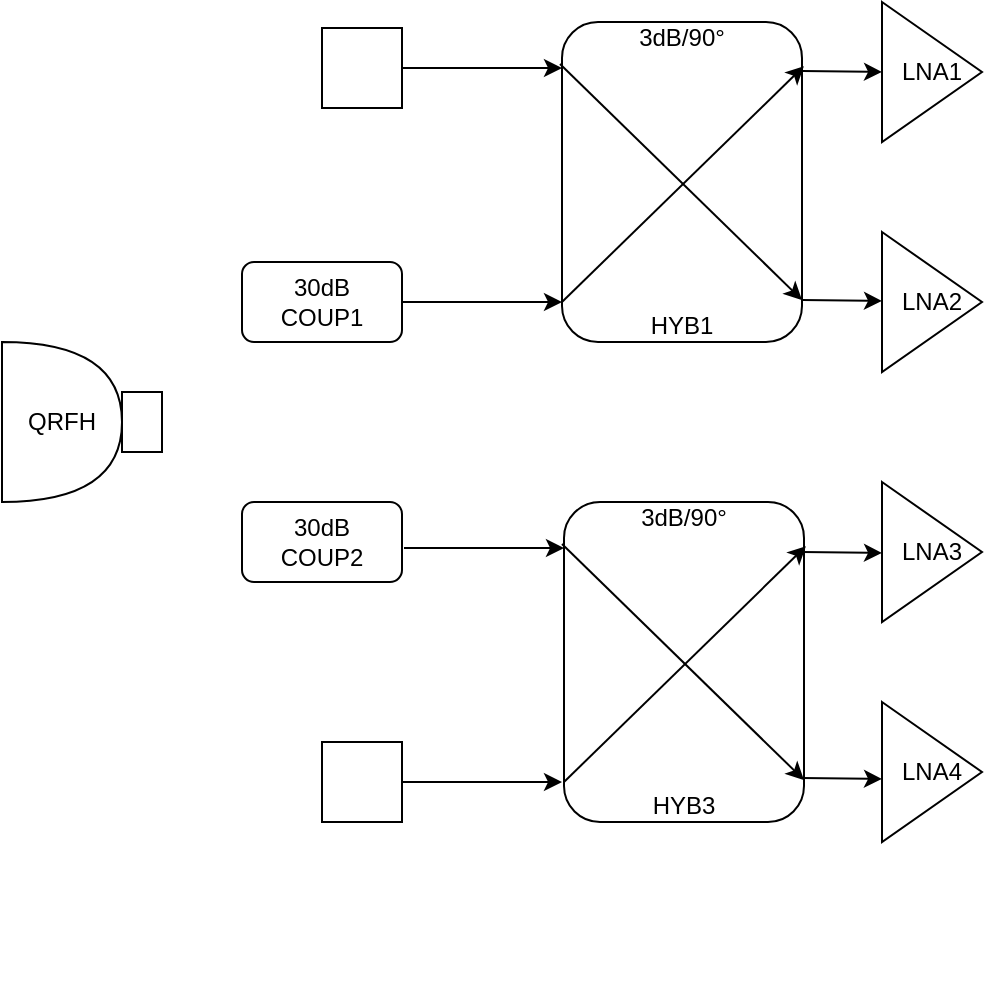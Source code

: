 <mxfile version="28.0.7">
  <diagram name="Page-1" id="Jq4tSQCVa22QwpAOoAls">
    <mxGraphModel dx="1167" dy="2202" grid="1" gridSize="10" guides="1" tooltips="1" connect="1" arrows="1" fold="1" page="1" pageScale="1" pageWidth="850" pageHeight="1100" math="0" shadow="0">
      <root>
        <mxCell id="0" />
        <mxCell id="1" parent="0" />
        <mxCell id="FtJ7jgvAOBFfqyXA7BLP-1" value="QRFH" style="shape=or;whiteSpace=wrap;html=1;labelBackgroundColor=none;" parent="1" vertex="1">
          <mxGeometry x="40" y="40" width="60" height="80" as="geometry" />
        </mxCell>
        <mxCell id="ibTrrnINJxvm1ji_7hqM-2" value="&lt;div&gt;30dB&lt;/div&gt;&lt;div&gt;COUP2&lt;/div&gt;" style="rounded=1;whiteSpace=wrap;html=1;fontFamily=Helvetica;labelBackgroundColor=none;" vertex="1" parent="1">
          <mxGeometry x="160" y="120" width="80" height="40" as="geometry" />
        </mxCell>
        <mxCell id="ibTrrnINJxvm1ji_7hqM-3" value="&lt;div&gt;30dB&lt;/div&gt;&lt;div&gt;COUP1&lt;/div&gt;" style="rounded=1;whiteSpace=wrap;html=1;labelBackgroundColor=none;" vertex="1" parent="1">
          <mxGeometry x="160" width="80" height="40" as="geometry" />
        </mxCell>
        <mxCell id="ibTrrnINJxvm1ji_7hqM-5" value="" style="rounded=0;whiteSpace=wrap;html=1;labelBackgroundColor=none;" vertex="1" parent="1">
          <mxGeometry x="100" y="65" width="20" height="30" as="geometry" />
        </mxCell>
        <mxCell id="ibTrrnINJxvm1ji_7hqM-8" value="&lt;div&gt;3dB/90°&lt;/div&gt;&lt;div&gt;&lt;br&gt;&lt;/div&gt;&lt;div&gt;&lt;br&gt;&lt;/div&gt;&lt;div&gt;&lt;br&gt;&lt;/div&gt;&lt;div&gt;&lt;br&gt;&lt;/div&gt;&lt;div&gt;&lt;br&gt;&lt;/div&gt;&lt;div&gt;&lt;br&gt;&lt;/div&gt;&lt;div&gt;&lt;br&gt;&lt;/div&gt;&lt;div&gt;&lt;br&gt;&lt;/div&gt;&lt;div&gt;&lt;br&gt;&lt;/div&gt;&lt;div&gt;HYB1&lt;/div&gt;" style="rounded=1;whiteSpace=wrap;html=1;labelBackgroundColor=none;" vertex="1" parent="1">
          <mxGeometry x="320" y="-120" width="120" height="160" as="geometry" />
        </mxCell>
        <mxCell id="ibTrrnINJxvm1ji_7hqM-19" value="&lt;div&gt;LNA1&lt;/div&gt;" style="triangle;whiteSpace=wrap;html=1;labelBackgroundColor=none;" vertex="1" parent="1">
          <mxGeometry x="480" y="-130" width="50" height="70" as="geometry" />
        </mxCell>
        <mxCell id="ibTrrnINJxvm1ji_7hqM-20" value="&lt;div&gt;LNA2&lt;/div&gt;" style="triangle;whiteSpace=wrap;html=1;labelBackgroundColor=none;" vertex="1" parent="1">
          <mxGeometry x="480" y="-15" width="50" height="70" as="geometry" />
        </mxCell>
        <mxCell id="ibTrrnINJxvm1ji_7hqM-23" value="&lt;div&gt;LNA3&lt;/div&gt;" style="triangle;whiteSpace=wrap;html=1;labelBackgroundColor=none;" vertex="1" parent="1">
          <mxGeometry x="480" y="110" width="50" height="70" as="geometry" />
        </mxCell>
        <mxCell id="ibTrrnINJxvm1ji_7hqM-24" value="&lt;div&gt;LNA4&lt;/div&gt;" style="triangle;whiteSpace=wrap;html=1;labelBackgroundColor=none;" vertex="1" parent="1">
          <mxGeometry x="480" y="220" width="50" height="70" as="geometry" />
        </mxCell>
        <mxCell id="ibTrrnINJxvm1ji_7hqM-30" value="" style="endArrow=none;html=1;rounded=0;" edge="1" parent="1">
          <mxGeometry width="50" height="50" relative="1" as="geometry">
            <mxPoint x="380" y="370" as="sourcePoint" />
            <mxPoint x="380" y="370" as="targetPoint" />
          </mxGeometry>
        </mxCell>
        <mxCell id="ibTrrnINJxvm1ji_7hqM-34" style="edgeStyle=orthogonalEdgeStyle;rounded=0;orthogonalLoop=1;jettySize=auto;html=1;exitX=1;exitY=0.5;exitDx=0;exitDy=0;" edge="1" parent="1" source="ibTrrnINJxvm1ji_7hqM-3" target="ibTrrnINJxvm1ji_7hqM-8">
          <mxGeometry relative="1" as="geometry">
            <Array as="points">
              <mxPoint x="310" y="20" />
              <mxPoint x="310" y="20" />
            </Array>
          </mxGeometry>
        </mxCell>
        <mxCell id="ibTrrnINJxvm1ji_7hqM-36" value="" style="endArrow=none;html=1;rounded=0;" edge="1" parent="1" target="ibTrrnINJxvm1ji_7hqM-8">
          <mxGeometry width="50" height="50" relative="1" as="geometry">
            <mxPoint x="320" y="20" as="sourcePoint" />
            <mxPoint x="370" y="-30" as="targetPoint" />
          </mxGeometry>
        </mxCell>
        <mxCell id="ibTrrnINJxvm1ji_7hqM-38" value="" style="endArrow=classic;html=1;rounded=0;" edge="1" parent="1" target="ibTrrnINJxvm1ji_7hqM-8">
          <mxGeometry width="50" height="50" relative="1" as="geometry">
            <mxPoint x="320" y="20" as="sourcePoint" />
            <mxPoint x="370" y="-30" as="targetPoint" />
          </mxGeometry>
        </mxCell>
        <mxCell id="ibTrrnINJxvm1ji_7hqM-39" value="" style="endArrow=classic;html=1;rounded=0;entryX=1.008;entryY=0.138;entryDx=0;entryDy=0;entryPerimeter=0;" edge="1" parent="1" target="ibTrrnINJxvm1ji_7hqM-8">
          <mxGeometry width="50" height="50" relative="1" as="geometry">
            <mxPoint x="320" y="20" as="sourcePoint" />
            <mxPoint x="510" y="-170" as="targetPoint" />
          </mxGeometry>
        </mxCell>
        <mxCell id="ibTrrnINJxvm1ji_7hqM-40" value="" style="endArrow=classic;html=1;rounded=0;" edge="1" parent="1">
          <mxGeometry width="50" height="50" relative="1" as="geometry">
            <mxPoint x="440" y="-95.5" as="sourcePoint" />
            <mxPoint x="480" y="-95" as="targetPoint" />
          </mxGeometry>
        </mxCell>
        <mxCell id="ibTrrnINJxvm1ji_7hqM-41" value="" style="endArrow=classic;html=1;rounded=0;entryX=1.008;entryY=0.138;entryDx=0;entryDy=0;entryPerimeter=0;" edge="1" parent="1">
          <mxGeometry width="50" height="50" relative="1" as="geometry">
            <mxPoint x="319" y="-99" as="sourcePoint" />
            <mxPoint x="440" y="19" as="targetPoint" />
          </mxGeometry>
        </mxCell>
        <mxCell id="ibTrrnINJxvm1ji_7hqM-42" value="" style="endArrow=classic;html=1;rounded=0;exitX=1;exitY=0.5;exitDx=0;exitDy=0;" edge="1" parent="1" source="ibTrrnINJxvm1ji_7hqM-43">
          <mxGeometry width="50" height="50" relative="1" as="geometry">
            <mxPoint x="260" y="-97.5" as="sourcePoint" />
            <mxPoint x="320" y="-97" as="targetPoint" />
          </mxGeometry>
        </mxCell>
        <mxCell id="ibTrrnINJxvm1ji_7hqM-43" value="" style="whiteSpace=wrap;html=1;aspect=fixed;" vertex="1" parent="1">
          <mxGeometry x="200" y="-117" width="40" height="40" as="geometry" />
        </mxCell>
        <mxCell id="ibTrrnINJxvm1ji_7hqM-44" value="&lt;div&gt;3dB/90°&lt;/div&gt;&lt;div&gt;&lt;br&gt;&lt;/div&gt;&lt;div&gt;&lt;br&gt;&lt;/div&gt;&lt;div&gt;&lt;br&gt;&lt;/div&gt;&lt;div&gt;&lt;br&gt;&lt;/div&gt;&lt;div&gt;&lt;br&gt;&lt;/div&gt;&lt;div&gt;&lt;br&gt;&lt;/div&gt;&lt;div&gt;&lt;br&gt;&lt;/div&gt;&lt;div&gt;&lt;br&gt;&lt;/div&gt;&lt;div&gt;&lt;br&gt;&lt;/div&gt;&lt;div&gt;HYB3&lt;/div&gt;" style="rounded=1;whiteSpace=wrap;html=1;labelBackgroundColor=none;" vertex="1" parent="1">
          <mxGeometry x="321" y="120" width="120" height="160" as="geometry" />
        </mxCell>
        <mxCell id="ibTrrnINJxvm1ji_7hqM-45" value="" style="endArrow=none;html=1;rounded=0;" edge="1" parent="1" target="ibTrrnINJxvm1ji_7hqM-44">
          <mxGeometry width="50" height="50" relative="1" as="geometry">
            <mxPoint x="321" y="260" as="sourcePoint" />
            <mxPoint x="371" y="210" as="targetPoint" />
          </mxGeometry>
        </mxCell>
        <mxCell id="ibTrrnINJxvm1ji_7hqM-46" value="" style="endArrow=classic;html=1;rounded=0;" edge="1" parent="1" target="ibTrrnINJxvm1ji_7hqM-44">
          <mxGeometry width="50" height="50" relative="1" as="geometry">
            <mxPoint x="321" y="260" as="sourcePoint" />
            <mxPoint x="371" y="210" as="targetPoint" />
          </mxGeometry>
        </mxCell>
        <mxCell id="ibTrrnINJxvm1ji_7hqM-47" value="" style="endArrow=classic;html=1;rounded=0;entryX=1.008;entryY=0.138;entryDx=0;entryDy=0;entryPerimeter=0;" edge="1" parent="1" target="ibTrrnINJxvm1ji_7hqM-44">
          <mxGeometry width="50" height="50" relative="1" as="geometry">
            <mxPoint x="321" y="260" as="sourcePoint" />
            <mxPoint x="511" y="70" as="targetPoint" />
          </mxGeometry>
        </mxCell>
        <mxCell id="ibTrrnINJxvm1ji_7hqM-48" value="" style="endArrow=classic;html=1;rounded=0;entryX=1.008;entryY=0.138;entryDx=0;entryDy=0;entryPerimeter=0;" edge="1" parent="1">
          <mxGeometry width="50" height="50" relative="1" as="geometry">
            <mxPoint x="320" y="141" as="sourcePoint" />
            <mxPoint x="441" y="259" as="targetPoint" />
          </mxGeometry>
        </mxCell>
        <mxCell id="ibTrrnINJxvm1ji_7hqM-49" value="" style="endArrow=classic;html=1;rounded=0;" edge="1" parent="1">
          <mxGeometry width="50" height="50" relative="1" as="geometry">
            <mxPoint x="440" y="19" as="sourcePoint" />
            <mxPoint x="480" y="19.5" as="targetPoint" />
          </mxGeometry>
        </mxCell>
        <mxCell id="ibTrrnINJxvm1ji_7hqM-50" value="" style="endArrow=classic;html=1;rounded=0;" edge="1" parent="1">
          <mxGeometry width="50" height="50" relative="1" as="geometry">
            <mxPoint x="440" y="145" as="sourcePoint" />
            <mxPoint x="480" y="145.5" as="targetPoint" />
          </mxGeometry>
        </mxCell>
        <mxCell id="ibTrrnINJxvm1ji_7hqM-51" value="" style="endArrow=classic;html=1;rounded=0;" edge="1" parent="1">
          <mxGeometry width="50" height="50" relative="1" as="geometry">
            <mxPoint x="440" y="258" as="sourcePoint" />
            <mxPoint x="480" y="258.5" as="targetPoint" />
          </mxGeometry>
        </mxCell>
        <mxCell id="ibTrrnINJxvm1ji_7hqM-52" style="edgeStyle=orthogonalEdgeStyle;rounded=0;orthogonalLoop=1;jettySize=auto;html=1;exitX=1;exitY=0.5;exitDx=0;exitDy=0;" edge="1" parent="1">
          <mxGeometry relative="1" as="geometry">
            <mxPoint x="241" y="143" as="sourcePoint" />
            <mxPoint x="321" y="143" as="targetPoint" />
            <Array as="points">
              <mxPoint x="311" y="143" />
              <mxPoint x="311" y="143" />
            </Array>
          </mxGeometry>
        </mxCell>
        <mxCell id="ibTrrnINJxvm1ji_7hqM-53" value="" style="endArrow=classic;html=1;rounded=0;exitX=1;exitY=0.5;exitDx=0;exitDy=0;" edge="1" parent="1" source="ibTrrnINJxvm1ji_7hqM-54">
          <mxGeometry width="50" height="50" relative="1" as="geometry">
            <mxPoint x="260" y="259.5" as="sourcePoint" />
            <mxPoint x="320" y="260" as="targetPoint" />
          </mxGeometry>
        </mxCell>
        <mxCell id="ibTrrnINJxvm1ji_7hqM-54" value="" style="whiteSpace=wrap;html=1;aspect=fixed;" vertex="1" parent="1">
          <mxGeometry x="200" y="240" width="40" height="40" as="geometry" />
        </mxCell>
      </root>
    </mxGraphModel>
  </diagram>
</mxfile>
